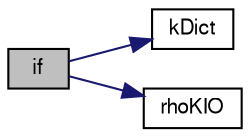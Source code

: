 digraph "if"
{
  bgcolor="transparent";
  edge [fontname="FreeSans",fontsize="10",labelfontname="FreeSans",labelfontsize="10"];
  node [fontname="FreeSans",fontsize="10",shape=record];
  rankdir="LR";
  Node1 [label="if",height=0.2,width=0.4,color="black", fillcolor="grey75", style="filled" fontcolor="black"];
  Node1 -> Node2 [color="midnightblue",fontsize="10",style="solid",fontname="FreeSans"];
  Node2 [label="kDict",height=0.2,width=0.4,color="black",URL="$a03484.html#a9500fe28a58614561f6690ad95cf4f1e"];
  Node1 -> Node3 [color="midnightblue",fontsize="10",style="solid",fontname="FreeSans"];
  Node3 [label="rhoKIO",height=0.2,width=0.4,color="black",URL="$a03484.html#a74ce8a1a8eee025fffdc49b1aabbec74"];
}

